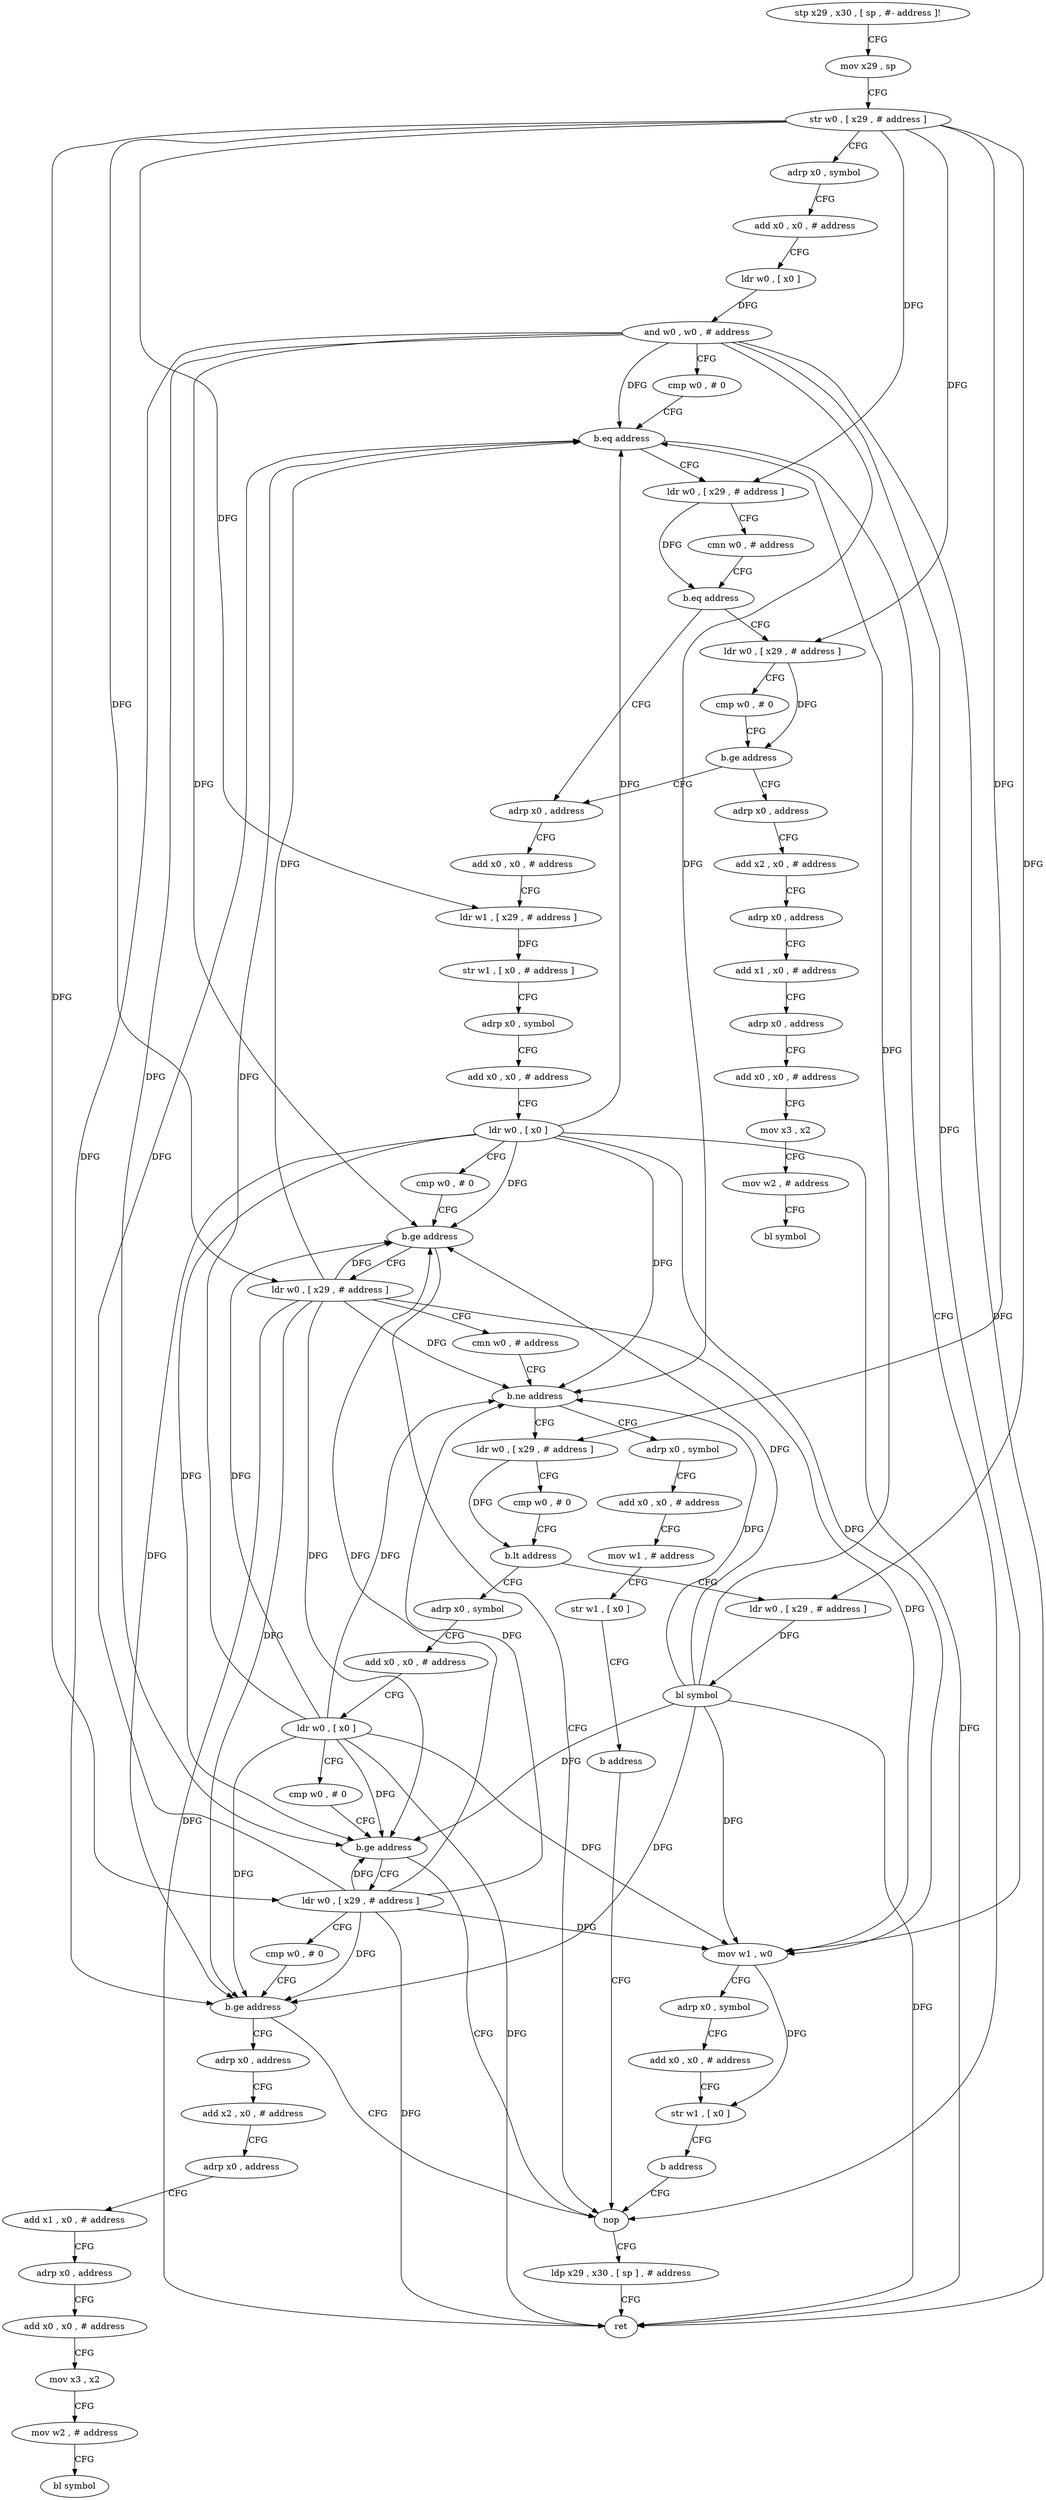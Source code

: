 digraph "func" {
"4209160" [label = "stp x29 , x30 , [ sp , #- address ]!" ]
"4209164" [label = "mov x29 , sp" ]
"4209168" [label = "str w0 , [ x29 , # address ]" ]
"4209172" [label = "adrp x0 , symbol" ]
"4209176" [label = "add x0 , x0 , # address" ]
"4209180" [label = "ldr w0 , [ x0 ]" ]
"4209184" [label = "and w0 , w0 , # address" ]
"4209188" [label = "cmp w0 , # 0" ]
"4209192" [label = "b.eq address" ]
"4209432" [label = "nop" ]
"4209196" [label = "ldr w0 , [ x29 , # address ]" ]
"4209436" [label = "ldp x29 , x30 , [ sp ] , # address" ]
"4209440" [label = "ret" ]
"4209200" [label = "cmn w0 , # address" ]
"4209204" [label = "b.eq address" ]
"4209256" [label = "adrp x0 , address" ]
"4209208" [label = "ldr w0 , [ x29 , # address ]" ]
"4209260" [label = "add x0 , x0 , # address" ]
"4209264" [label = "ldr w1 , [ x29 , # address ]" ]
"4209268" [label = "str w1 , [ x0 , # address ]" ]
"4209272" [label = "adrp x0 , symbol" ]
"4209276" [label = "add x0 , x0 , # address" ]
"4209280" [label = "ldr w0 , [ x0 ]" ]
"4209284" [label = "cmp w0 , # 0" ]
"4209288" [label = "b.ge address" ]
"4209292" [label = "ldr w0 , [ x29 , # address ]" ]
"4209212" [label = "cmp w0 , # 0" ]
"4209216" [label = "b.ge address" ]
"4209220" [label = "adrp x0 , address" ]
"4209296" [label = "cmn w0 , # address" ]
"4209300" [label = "b.ne address" ]
"4209324" [label = "ldr w0 , [ x29 , # address ]" ]
"4209304" [label = "adrp x0 , symbol" ]
"4209224" [label = "add x2 , x0 , # address" ]
"4209228" [label = "adrp x0 , address" ]
"4209232" [label = "add x1 , x0 , # address" ]
"4209236" [label = "adrp x0 , address" ]
"4209240" [label = "add x0 , x0 , # address" ]
"4209244" [label = "mov x3 , x2" ]
"4209248" [label = "mov w2 , # address" ]
"4209252" [label = "bl symbol" ]
"4209328" [label = "cmp w0 , # 0" ]
"4209332" [label = "b.lt address" ]
"4209364" [label = "adrp x0 , symbol" ]
"4209336" [label = "ldr w0 , [ x29 , # address ]" ]
"4209308" [label = "add x0 , x0 , # address" ]
"4209312" [label = "mov w1 , # address" ]
"4209316" [label = "str w1 , [ x0 ]" ]
"4209320" [label = "b address" ]
"4209368" [label = "add x0 , x0 , # address" ]
"4209372" [label = "ldr w0 , [ x0 ]" ]
"4209376" [label = "cmp w0 , # 0" ]
"4209380" [label = "b.ge address" ]
"4209384" [label = "ldr w0 , [ x29 , # address ]" ]
"4209340" [label = "bl symbol" ]
"4209344" [label = "mov w1 , w0" ]
"4209348" [label = "adrp x0 , symbol" ]
"4209352" [label = "add x0 , x0 , # address" ]
"4209356" [label = "str w1 , [ x0 ]" ]
"4209360" [label = "b address" ]
"4209388" [label = "cmp w0 , # 0" ]
"4209392" [label = "b.ge address" ]
"4209396" [label = "adrp x0 , address" ]
"4209400" [label = "add x2 , x0 , # address" ]
"4209404" [label = "adrp x0 , address" ]
"4209408" [label = "add x1 , x0 , # address" ]
"4209412" [label = "adrp x0 , address" ]
"4209416" [label = "add x0 , x0 , # address" ]
"4209420" [label = "mov x3 , x2" ]
"4209424" [label = "mov w2 , # address" ]
"4209428" [label = "bl symbol" ]
"4209160" -> "4209164" [ label = "CFG" ]
"4209164" -> "4209168" [ label = "CFG" ]
"4209168" -> "4209172" [ label = "CFG" ]
"4209168" -> "4209196" [ label = "DFG" ]
"4209168" -> "4209264" [ label = "DFG" ]
"4209168" -> "4209208" [ label = "DFG" ]
"4209168" -> "4209292" [ label = "DFG" ]
"4209168" -> "4209324" [ label = "DFG" ]
"4209168" -> "4209336" [ label = "DFG" ]
"4209168" -> "4209384" [ label = "DFG" ]
"4209172" -> "4209176" [ label = "CFG" ]
"4209176" -> "4209180" [ label = "CFG" ]
"4209180" -> "4209184" [ label = "DFG" ]
"4209184" -> "4209188" [ label = "CFG" ]
"4209184" -> "4209192" [ label = "DFG" ]
"4209184" -> "4209440" [ label = "DFG" ]
"4209184" -> "4209288" [ label = "DFG" ]
"4209184" -> "4209300" [ label = "DFG" ]
"4209184" -> "4209380" [ label = "DFG" ]
"4209184" -> "4209344" [ label = "DFG" ]
"4209184" -> "4209392" [ label = "DFG" ]
"4209188" -> "4209192" [ label = "CFG" ]
"4209192" -> "4209432" [ label = "CFG" ]
"4209192" -> "4209196" [ label = "CFG" ]
"4209432" -> "4209436" [ label = "CFG" ]
"4209196" -> "4209200" [ label = "CFG" ]
"4209196" -> "4209204" [ label = "DFG" ]
"4209436" -> "4209440" [ label = "CFG" ]
"4209200" -> "4209204" [ label = "CFG" ]
"4209204" -> "4209256" [ label = "CFG" ]
"4209204" -> "4209208" [ label = "CFG" ]
"4209256" -> "4209260" [ label = "CFG" ]
"4209208" -> "4209212" [ label = "CFG" ]
"4209208" -> "4209216" [ label = "DFG" ]
"4209260" -> "4209264" [ label = "CFG" ]
"4209264" -> "4209268" [ label = "DFG" ]
"4209268" -> "4209272" [ label = "CFG" ]
"4209272" -> "4209276" [ label = "CFG" ]
"4209276" -> "4209280" [ label = "CFG" ]
"4209280" -> "4209284" [ label = "CFG" ]
"4209280" -> "4209192" [ label = "DFG" ]
"4209280" -> "4209440" [ label = "DFG" ]
"4209280" -> "4209288" [ label = "DFG" ]
"4209280" -> "4209300" [ label = "DFG" ]
"4209280" -> "4209380" [ label = "DFG" ]
"4209280" -> "4209344" [ label = "DFG" ]
"4209280" -> "4209392" [ label = "DFG" ]
"4209284" -> "4209288" [ label = "CFG" ]
"4209288" -> "4209432" [ label = "CFG" ]
"4209288" -> "4209292" [ label = "CFG" ]
"4209292" -> "4209296" [ label = "CFG" ]
"4209292" -> "4209192" [ label = "DFG" ]
"4209292" -> "4209288" [ label = "DFG" ]
"4209292" -> "4209440" [ label = "DFG" ]
"4209292" -> "4209300" [ label = "DFG" ]
"4209292" -> "4209380" [ label = "DFG" ]
"4209292" -> "4209344" [ label = "DFG" ]
"4209292" -> "4209392" [ label = "DFG" ]
"4209212" -> "4209216" [ label = "CFG" ]
"4209216" -> "4209256" [ label = "CFG" ]
"4209216" -> "4209220" [ label = "CFG" ]
"4209220" -> "4209224" [ label = "CFG" ]
"4209296" -> "4209300" [ label = "CFG" ]
"4209300" -> "4209324" [ label = "CFG" ]
"4209300" -> "4209304" [ label = "CFG" ]
"4209324" -> "4209328" [ label = "CFG" ]
"4209324" -> "4209332" [ label = "DFG" ]
"4209304" -> "4209308" [ label = "CFG" ]
"4209224" -> "4209228" [ label = "CFG" ]
"4209228" -> "4209232" [ label = "CFG" ]
"4209232" -> "4209236" [ label = "CFG" ]
"4209236" -> "4209240" [ label = "CFG" ]
"4209240" -> "4209244" [ label = "CFG" ]
"4209244" -> "4209248" [ label = "CFG" ]
"4209248" -> "4209252" [ label = "CFG" ]
"4209328" -> "4209332" [ label = "CFG" ]
"4209332" -> "4209364" [ label = "CFG" ]
"4209332" -> "4209336" [ label = "CFG" ]
"4209364" -> "4209368" [ label = "CFG" ]
"4209336" -> "4209340" [ label = "DFG" ]
"4209308" -> "4209312" [ label = "CFG" ]
"4209312" -> "4209316" [ label = "CFG" ]
"4209316" -> "4209320" [ label = "CFG" ]
"4209320" -> "4209432" [ label = "CFG" ]
"4209368" -> "4209372" [ label = "CFG" ]
"4209372" -> "4209376" [ label = "CFG" ]
"4209372" -> "4209192" [ label = "DFG" ]
"4209372" -> "4209288" [ label = "DFG" ]
"4209372" -> "4209300" [ label = "DFG" ]
"4209372" -> "4209440" [ label = "DFG" ]
"4209372" -> "4209380" [ label = "DFG" ]
"4209372" -> "4209344" [ label = "DFG" ]
"4209372" -> "4209392" [ label = "DFG" ]
"4209376" -> "4209380" [ label = "CFG" ]
"4209380" -> "4209432" [ label = "CFG" ]
"4209380" -> "4209384" [ label = "CFG" ]
"4209384" -> "4209388" [ label = "CFG" ]
"4209384" -> "4209192" [ label = "DFG" ]
"4209384" -> "4209288" [ label = "DFG" ]
"4209384" -> "4209300" [ label = "DFG" ]
"4209384" -> "4209380" [ label = "DFG" ]
"4209384" -> "4209344" [ label = "DFG" ]
"4209384" -> "4209440" [ label = "DFG" ]
"4209384" -> "4209392" [ label = "DFG" ]
"4209340" -> "4209344" [ label = "DFG" ]
"4209340" -> "4209192" [ label = "DFG" ]
"4209340" -> "4209288" [ label = "DFG" ]
"4209340" -> "4209300" [ label = "DFG" ]
"4209340" -> "4209380" [ label = "DFG" ]
"4209340" -> "4209440" [ label = "DFG" ]
"4209340" -> "4209392" [ label = "DFG" ]
"4209344" -> "4209348" [ label = "CFG" ]
"4209344" -> "4209356" [ label = "DFG" ]
"4209348" -> "4209352" [ label = "CFG" ]
"4209352" -> "4209356" [ label = "CFG" ]
"4209356" -> "4209360" [ label = "CFG" ]
"4209360" -> "4209432" [ label = "CFG" ]
"4209388" -> "4209392" [ label = "CFG" ]
"4209392" -> "4209432" [ label = "CFG" ]
"4209392" -> "4209396" [ label = "CFG" ]
"4209396" -> "4209400" [ label = "CFG" ]
"4209400" -> "4209404" [ label = "CFG" ]
"4209404" -> "4209408" [ label = "CFG" ]
"4209408" -> "4209412" [ label = "CFG" ]
"4209412" -> "4209416" [ label = "CFG" ]
"4209416" -> "4209420" [ label = "CFG" ]
"4209420" -> "4209424" [ label = "CFG" ]
"4209424" -> "4209428" [ label = "CFG" ]
}
